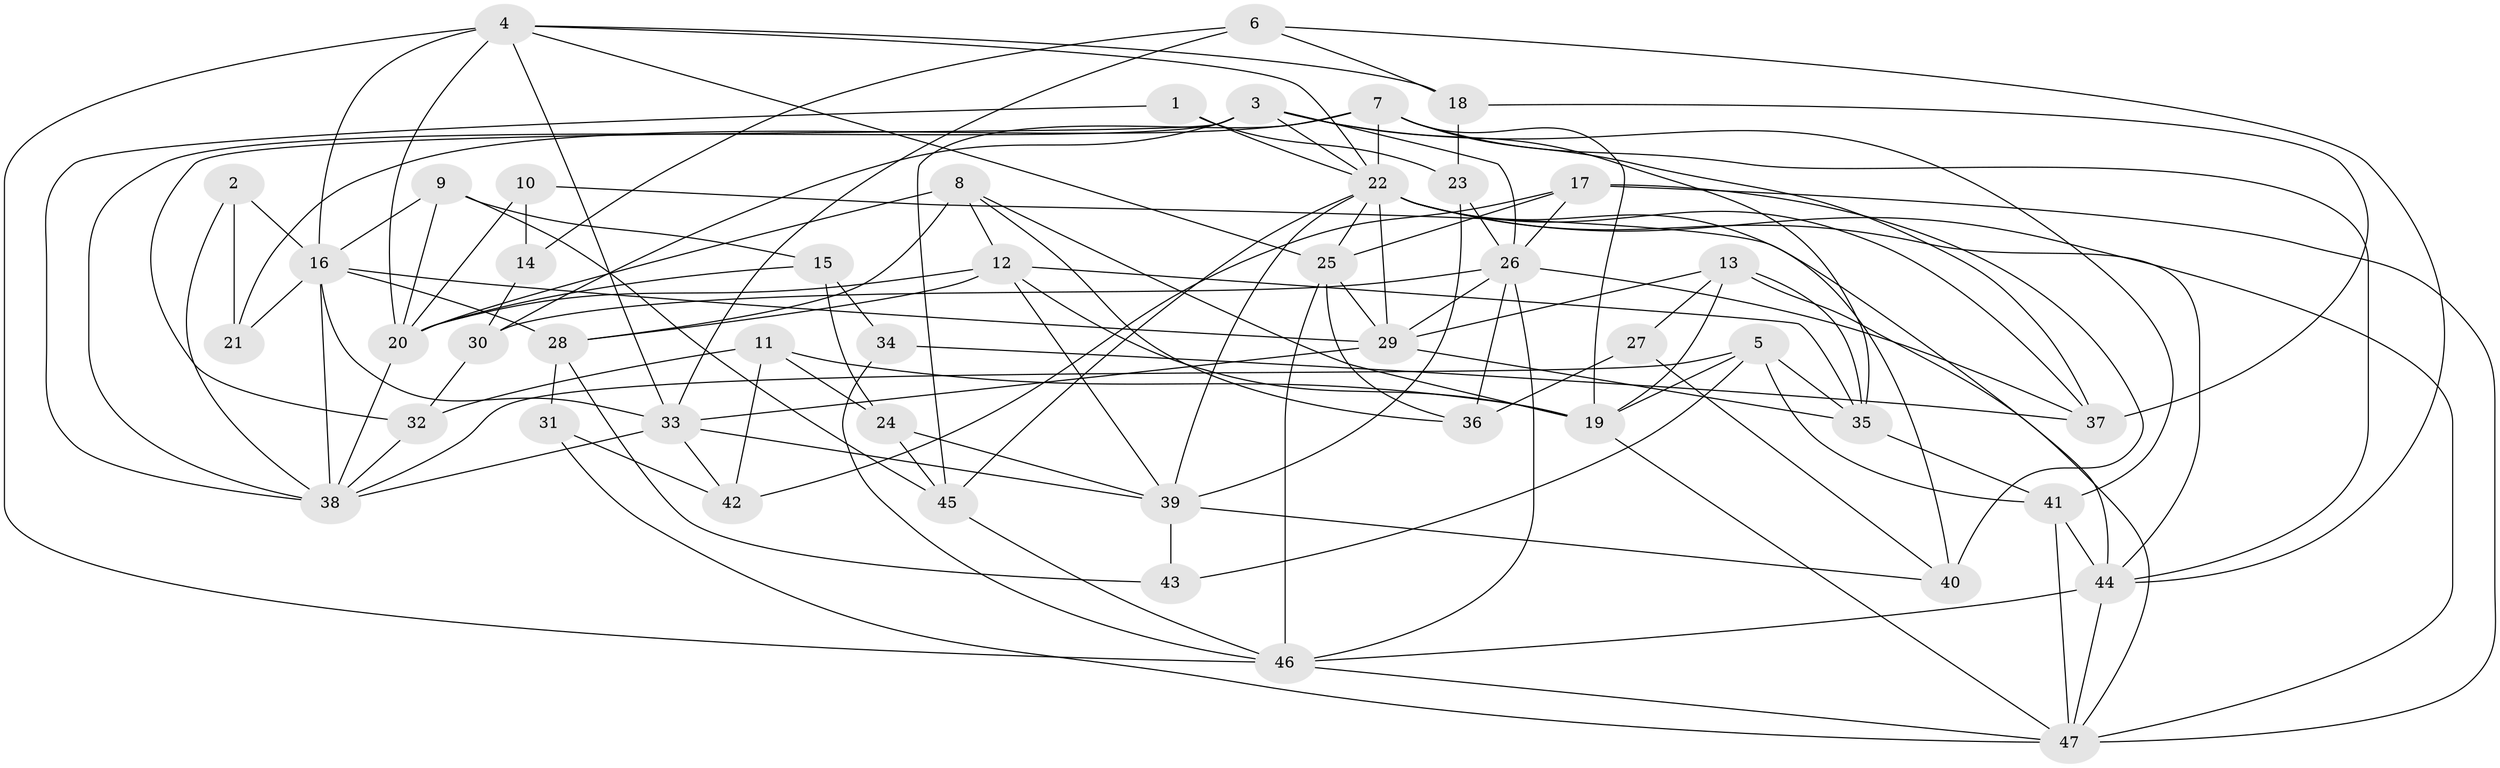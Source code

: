 // original degree distribution, {3: 0.2127659574468085, 5: 0.24468085106382978, 2: 0.13829787234042554, 4: 0.2872340425531915, 6: 0.10638297872340426, 7: 0.010638297872340425}
// Generated by graph-tools (version 1.1) at 2025/37/03/04/25 23:37:10]
// undirected, 47 vertices, 123 edges
graph export_dot {
  node [color=gray90,style=filled];
  1;
  2;
  3;
  4;
  5;
  6;
  7;
  8;
  9;
  10;
  11;
  12;
  13;
  14;
  15;
  16;
  17;
  18;
  19;
  20;
  21;
  22;
  23;
  24;
  25;
  26;
  27;
  28;
  29;
  30;
  31;
  32;
  33;
  34;
  35;
  36;
  37;
  38;
  39;
  40;
  41;
  42;
  43;
  44;
  45;
  46;
  47;
  1 -- 22 [weight=1.0];
  1 -- 23 [weight=1.0];
  1 -- 38 [weight=1.0];
  2 -- 16 [weight=1.0];
  2 -- 21 [weight=1.0];
  2 -- 38 [weight=1.0];
  3 -- 22 [weight=1.0];
  3 -- 26 [weight=1.0];
  3 -- 30 [weight=1.0];
  3 -- 32 [weight=1.0];
  3 -- 35 [weight=1.0];
  3 -- 38 [weight=1.0];
  3 -- 41 [weight=1.0];
  4 -- 16 [weight=1.0];
  4 -- 18 [weight=1.0];
  4 -- 20 [weight=2.0];
  4 -- 22 [weight=1.0];
  4 -- 25 [weight=1.0];
  4 -- 33 [weight=1.0];
  4 -- 46 [weight=1.0];
  5 -- 19 [weight=1.0];
  5 -- 35 [weight=1.0];
  5 -- 38 [weight=1.0];
  5 -- 41 [weight=1.0];
  5 -- 43 [weight=1.0];
  6 -- 14 [weight=1.0];
  6 -- 18 [weight=1.0];
  6 -- 33 [weight=1.0];
  6 -- 44 [weight=1.0];
  7 -- 19 [weight=1.0];
  7 -- 21 [weight=1.0];
  7 -- 22 [weight=1.0];
  7 -- 37 [weight=1.0];
  7 -- 44 [weight=1.0];
  7 -- 45 [weight=1.0];
  8 -- 12 [weight=1.0];
  8 -- 19 [weight=1.0];
  8 -- 20 [weight=1.0];
  8 -- 28 [weight=1.0];
  8 -- 36 [weight=1.0];
  9 -- 15 [weight=1.0];
  9 -- 16 [weight=2.0];
  9 -- 20 [weight=1.0];
  9 -- 45 [weight=1.0];
  10 -- 14 [weight=1.0];
  10 -- 20 [weight=1.0];
  10 -- 44 [weight=1.0];
  11 -- 19 [weight=1.0];
  11 -- 24 [weight=1.0];
  11 -- 32 [weight=1.0];
  11 -- 42 [weight=1.0];
  12 -- 19 [weight=1.0];
  12 -- 20 [weight=1.0];
  12 -- 28 [weight=1.0];
  12 -- 35 [weight=1.0];
  12 -- 39 [weight=1.0];
  13 -- 19 [weight=1.0];
  13 -- 27 [weight=1.0];
  13 -- 29 [weight=1.0];
  13 -- 35 [weight=2.0];
  13 -- 47 [weight=1.0];
  14 -- 30 [weight=1.0];
  15 -- 20 [weight=1.0];
  15 -- 24 [weight=1.0];
  15 -- 34 [weight=1.0];
  16 -- 21 [weight=1.0];
  16 -- 28 [weight=2.0];
  16 -- 29 [weight=1.0];
  16 -- 33 [weight=1.0];
  16 -- 38 [weight=1.0];
  17 -- 25 [weight=1.0];
  17 -- 26 [weight=1.0];
  17 -- 40 [weight=2.0];
  17 -- 42 [weight=2.0];
  17 -- 47 [weight=1.0];
  18 -- 23 [weight=2.0];
  18 -- 37 [weight=1.0];
  19 -- 47 [weight=1.0];
  20 -- 38 [weight=1.0];
  22 -- 25 [weight=1.0];
  22 -- 29 [weight=1.0];
  22 -- 37 [weight=2.0];
  22 -- 39 [weight=1.0];
  22 -- 40 [weight=1.0];
  22 -- 44 [weight=3.0];
  22 -- 45 [weight=1.0];
  22 -- 47 [weight=1.0];
  23 -- 26 [weight=1.0];
  23 -- 39 [weight=1.0];
  24 -- 39 [weight=1.0];
  24 -- 45 [weight=1.0];
  25 -- 29 [weight=1.0];
  25 -- 36 [weight=1.0];
  25 -- 46 [weight=1.0];
  26 -- 29 [weight=2.0];
  26 -- 30 [weight=2.0];
  26 -- 36 [weight=1.0];
  26 -- 37 [weight=1.0];
  26 -- 46 [weight=1.0];
  27 -- 36 [weight=1.0];
  27 -- 40 [weight=1.0];
  28 -- 31 [weight=1.0];
  28 -- 43 [weight=1.0];
  29 -- 33 [weight=1.0];
  29 -- 35 [weight=1.0];
  30 -- 32 [weight=1.0];
  31 -- 42 [weight=1.0];
  31 -- 47 [weight=1.0];
  32 -- 38 [weight=1.0];
  33 -- 38 [weight=1.0];
  33 -- 39 [weight=1.0];
  33 -- 42 [weight=1.0];
  34 -- 37 [weight=1.0];
  34 -- 46 [weight=1.0];
  35 -- 41 [weight=1.0];
  39 -- 40 [weight=1.0];
  39 -- 43 [weight=1.0];
  41 -- 44 [weight=1.0];
  41 -- 47 [weight=1.0];
  44 -- 46 [weight=1.0];
  44 -- 47 [weight=1.0];
  45 -- 46 [weight=1.0];
  46 -- 47 [weight=1.0];
}

